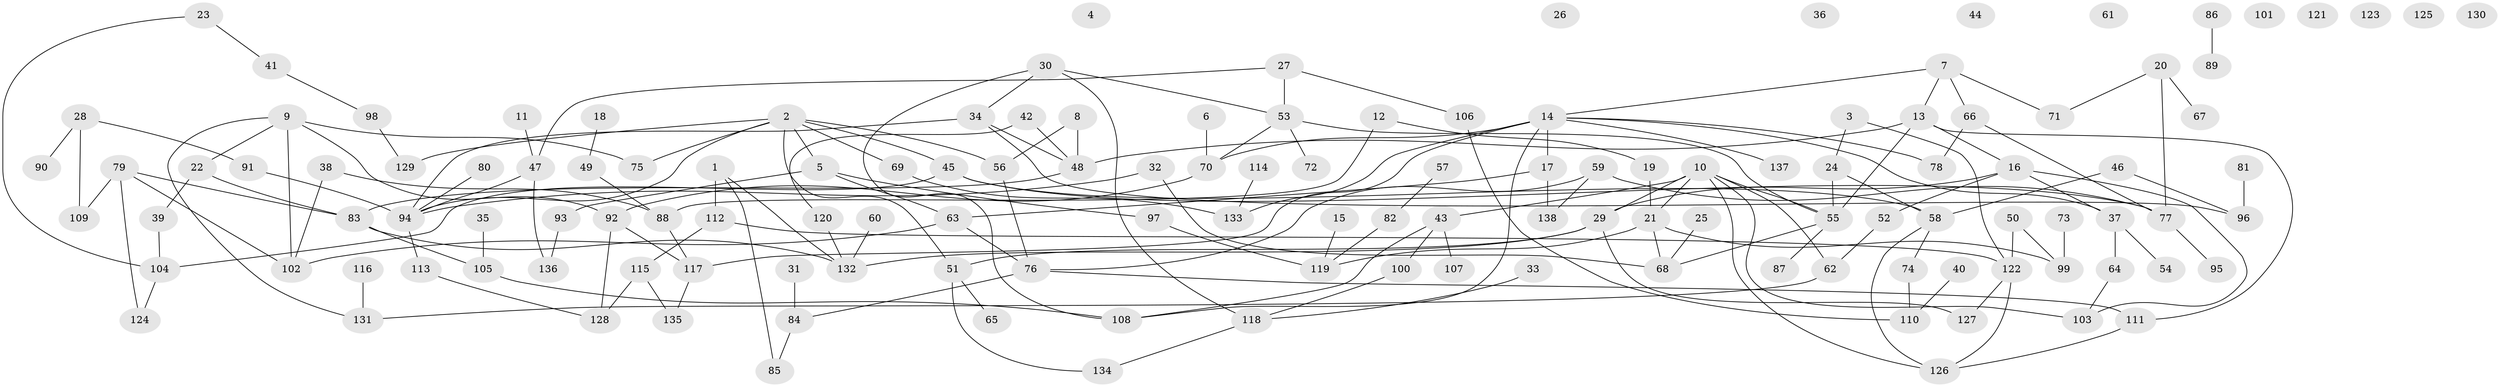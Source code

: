 // Generated by graph-tools (version 1.1) at 2025/33/03/09/25 02:33:27]
// undirected, 138 vertices, 181 edges
graph export_dot {
graph [start="1"]
  node [color=gray90,style=filled];
  1;
  2;
  3;
  4;
  5;
  6;
  7;
  8;
  9;
  10;
  11;
  12;
  13;
  14;
  15;
  16;
  17;
  18;
  19;
  20;
  21;
  22;
  23;
  24;
  25;
  26;
  27;
  28;
  29;
  30;
  31;
  32;
  33;
  34;
  35;
  36;
  37;
  38;
  39;
  40;
  41;
  42;
  43;
  44;
  45;
  46;
  47;
  48;
  49;
  50;
  51;
  52;
  53;
  54;
  55;
  56;
  57;
  58;
  59;
  60;
  61;
  62;
  63;
  64;
  65;
  66;
  67;
  68;
  69;
  70;
  71;
  72;
  73;
  74;
  75;
  76;
  77;
  78;
  79;
  80;
  81;
  82;
  83;
  84;
  85;
  86;
  87;
  88;
  89;
  90;
  91;
  92;
  93;
  94;
  95;
  96;
  97;
  98;
  99;
  100;
  101;
  102;
  103;
  104;
  105;
  106;
  107;
  108;
  109;
  110;
  111;
  112;
  113;
  114;
  115;
  116;
  117;
  118;
  119;
  120;
  121;
  122;
  123;
  124;
  125;
  126;
  127;
  128;
  129;
  130;
  131;
  132;
  133;
  134;
  135;
  136;
  137;
  138;
  1 -- 85;
  1 -- 112;
  1 -- 132;
  2 -- 5;
  2 -- 45;
  2 -- 51;
  2 -- 56;
  2 -- 69;
  2 -- 75;
  2 -- 94;
  2 -- 129;
  3 -- 24;
  3 -- 122;
  5 -- 63;
  5 -- 93;
  5 -- 97;
  6 -- 70;
  7 -- 13;
  7 -- 14;
  7 -- 66;
  7 -- 71;
  8 -- 48;
  8 -- 56;
  9 -- 22;
  9 -- 75;
  9 -- 92;
  9 -- 102;
  9 -- 131;
  10 -- 21;
  10 -- 29;
  10 -- 43;
  10 -- 55;
  10 -- 62;
  10 -- 103;
  10 -- 126;
  11 -- 47;
  12 -- 19;
  12 -- 88;
  13 -- 16;
  13 -- 48;
  13 -- 55;
  13 -- 111;
  14 -- 17;
  14 -- 37;
  14 -- 70;
  14 -- 78;
  14 -- 108;
  14 -- 117;
  14 -- 133;
  14 -- 137;
  15 -- 119;
  16 -- 29;
  16 -- 37;
  16 -- 52;
  16 -- 103;
  17 -- 63;
  17 -- 138;
  18 -- 49;
  19 -- 21;
  20 -- 67;
  20 -- 71;
  20 -- 77;
  21 -- 68;
  21 -- 99;
  21 -- 119;
  22 -- 39;
  22 -- 83;
  23 -- 41;
  23 -- 104;
  24 -- 55;
  24 -- 58;
  25 -- 68;
  27 -- 47;
  27 -- 53;
  27 -- 106;
  28 -- 90;
  28 -- 91;
  28 -- 109;
  29 -- 51;
  29 -- 127;
  29 -- 132;
  30 -- 34;
  30 -- 53;
  30 -- 108;
  30 -- 118;
  31 -- 84;
  32 -- 68;
  32 -- 94;
  33 -- 118;
  34 -- 48;
  34 -- 94;
  34 -- 96;
  35 -- 105;
  37 -- 54;
  37 -- 64;
  38 -- 88;
  38 -- 102;
  39 -- 104;
  40 -- 110;
  41 -- 98;
  42 -- 48;
  42 -- 120;
  43 -- 100;
  43 -- 107;
  43 -- 108;
  45 -- 58;
  45 -- 77;
  45 -- 104;
  46 -- 58;
  46 -- 96;
  47 -- 94;
  47 -- 136;
  48 -- 83;
  49 -- 88;
  50 -- 99;
  50 -- 122;
  51 -- 65;
  51 -- 134;
  52 -- 62;
  53 -- 55;
  53 -- 70;
  53 -- 72;
  55 -- 68;
  55 -- 87;
  56 -- 76;
  57 -- 82;
  58 -- 74;
  58 -- 126;
  59 -- 76;
  59 -- 77;
  59 -- 138;
  60 -- 132;
  62 -- 131;
  63 -- 76;
  63 -- 102;
  64 -- 103;
  66 -- 77;
  66 -- 78;
  69 -- 133;
  70 -- 92;
  73 -- 99;
  74 -- 110;
  76 -- 84;
  76 -- 111;
  77 -- 95;
  79 -- 83;
  79 -- 102;
  79 -- 109;
  79 -- 124;
  80 -- 94;
  81 -- 96;
  82 -- 119;
  83 -- 105;
  83 -- 132;
  84 -- 85;
  86 -- 89;
  88 -- 117;
  91 -- 94;
  92 -- 117;
  92 -- 128;
  93 -- 136;
  94 -- 113;
  97 -- 119;
  98 -- 129;
  100 -- 118;
  104 -- 124;
  105 -- 108;
  106 -- 110;
  111 -- 126;
  112 -- 115;
  112 -- 122;
  113 -- 128;
  114 -- 133;
  115 -- 128;
  115 -- 135;
  116 -- 131;
  117 -- 135;
  118 -- 134;
  120 -- 132;
  122 -- 126;
  122 -- 127;
}

